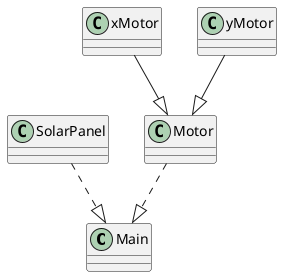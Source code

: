 @startuml class_diagram
' Class declarations '
class Main
class SolarPanel
class Motor
class xMotor
class yMotor

' Class relationships '
SolarPanel ..|> Main
xMotor --|> Motor
yMotor --|> Motor
Motor ..|> Main
@enduml